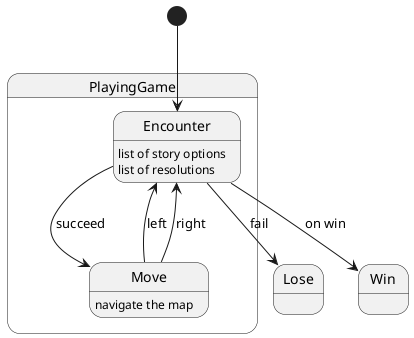 @startuml Encounter

state PlayingGame {
    Encounter --> Move : succeed
    Move --> Encounter : left
    Move --> Encounter : right
}

[*] --> Encounter
Encounter --> Lose : fail
Encounter --> Win : on win

Encounter : list of story options
Encounter : list of resolutions

Move: navigate the map

@enduml